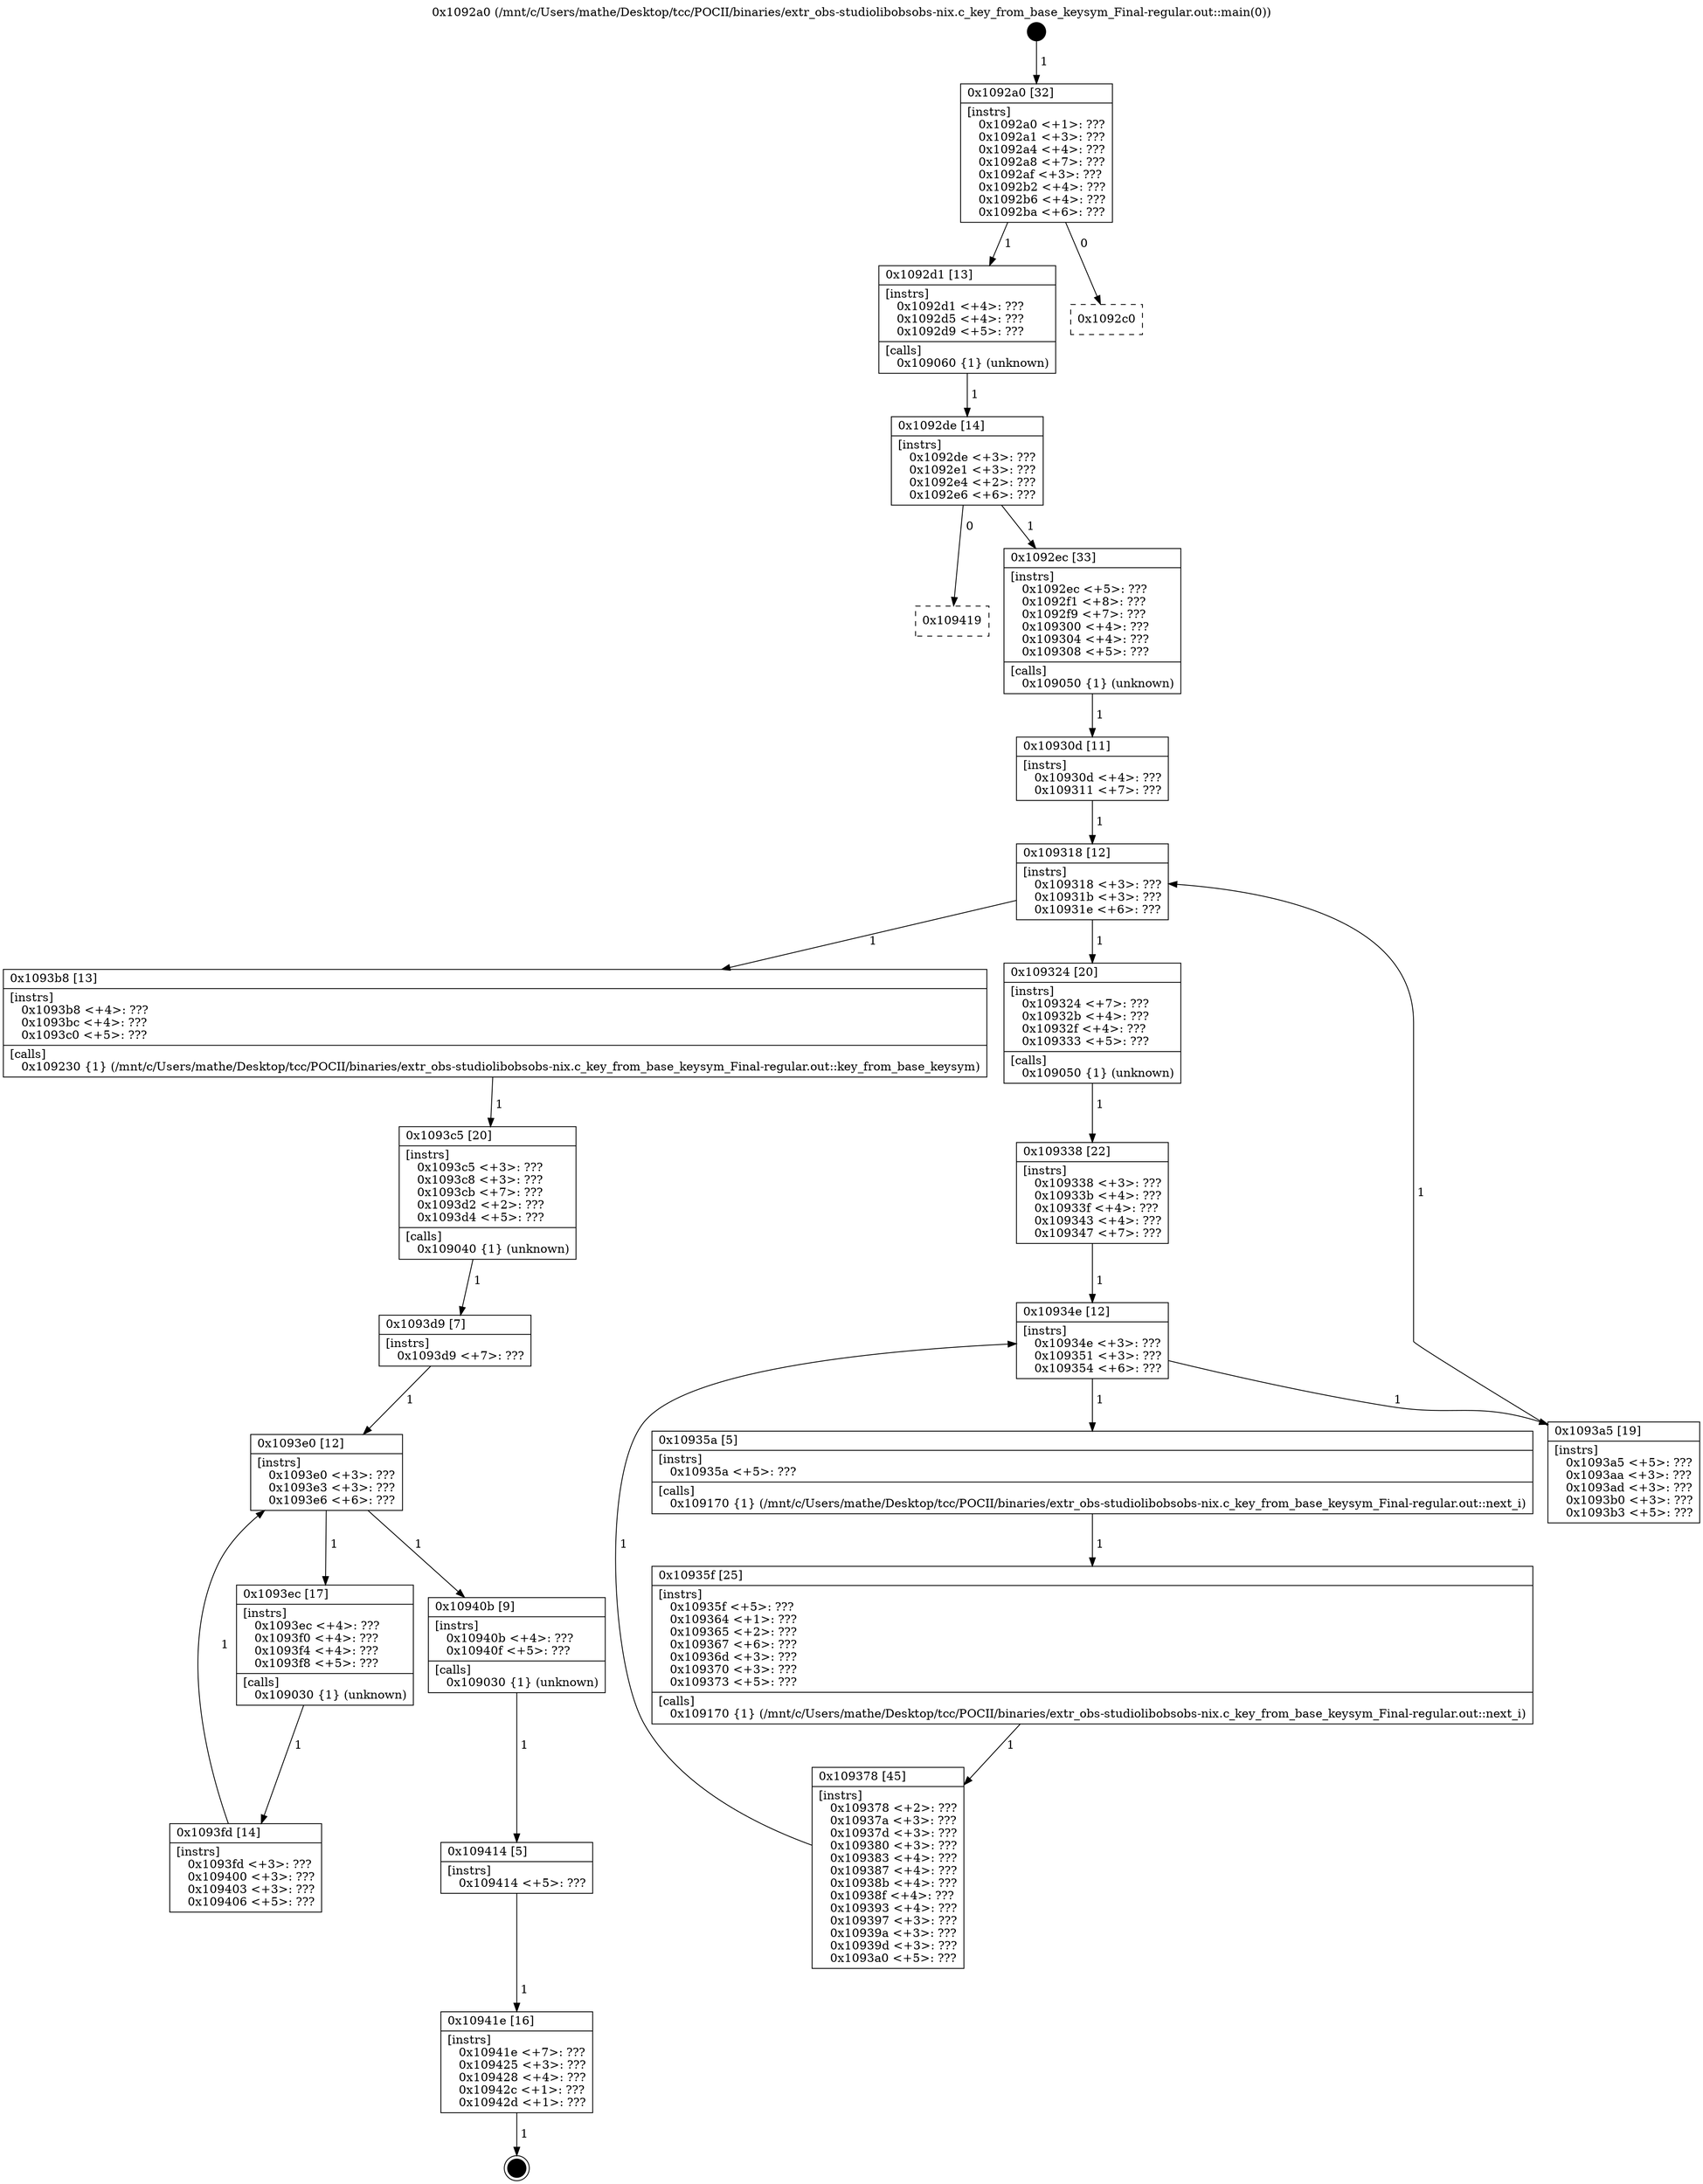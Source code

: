 digraph "0x1092a0" {
  label = "0x1092a0 (/mnt/c/Users/mathe/Desktop/tcc/POCII/binaries/extr_obs-studiolibobsobs-nix.c_key_from_base_keysym_Final-regular.out::main(0))"
  labelloc = "t"
  node[shape=record]

  Entry [label="",width=0.3,height=0.3,shape=circle,fillcolor=black,style=filled]
  "0x1092a0" [label="{
     0x1092a0 [32]\l
     | [instrs]\l
     &nbsp;&nbsp;0x1092a0 \<+1\>: ???\l
     &nbsp;&nbsp;0x1092a1 \<+3\>: ???\l
     &nbsp;&nbsp;0x1092a4 \<+4\>: ???\l
     &nbsp;&nbsp;0x1092a8 \<+7\>: ???\l
     &nbsp;&nbsp;0x1092af \<+3\>: ???\l
     &nbsp;&nbsp;0x1092b2 \<+4\>: ???\l
     &nbsp;&nbsp;0x1092b6 \<+4\>: ???\l
     &nbsp;&nbsp;0x1092ba \<+6\>: ???\l
  }"]
  "0x1092d1" [label="{
     0x1092d1 [13]\l
     | [instrs]\l
     &nbsp;&nbsp;0x1092d1 \<+4\>: ???\l
     &nbsp;&nbsp;0x1092d5 \<+4\>: ???\l
     &nbsp;&nbsp;0x1092d9 \<+5\>: ???\l
     | [calls]\l
     &nbsp;&nbsp;0x109060 \{1\} (unknown)\l
  }"]
  "0x1092c0" [label="{
     0x1092c0\l
  }", style=dashed]
  "0x1092de" [label="{
     0x1092de [14]\l
     | [instrs]\l
     &nbsp;&nbsp;0x1092de \<+3\>: ???\l
     &nbsp;&nbsp;0x1092e1 \<+3\>: ???\l
     &nbsp;&nbsp;0x1092e4 \<+2\>: ???\l
     &nbsp;&nbsp;0x1092e6 \<+6\>: ???\l
  }"]
  "0x109419" [label="{
     0x109419\l
  }", style=dashed]
  "0x1092ec" [label="{
     0x1092ec [33]\l
     | [instrs]\l
     &nbsp;&nbsp;0x1092ec \<+5\>: ???\l
     &nbsp;&nbsp;0x1092f1 \<+8\>: ???\l
     &nbsp;&nbsp;0x1092f9 \<+7\>: ???\l
     &nbsp;&nbsp;0x109300 \<+4\>: ???\l
     &nbsp;&nbsp;0x109304 \<+4\>: ???\l
     &nbsp;&nbsp;0x109308 \<+5\>: ???\l
     | [calls]\l
     &nbsp;&nbsp;0x109050 \{1\} (unknown)\l
  }"]
  Exit [label="",width=0.3,height=0.3,shape=circle,fillcolor=black,style=filled,peripheries=2]
  "0x109318" [label="{
     0x109318 [12]\l
     | [instrs]\l
     &nbsp;&nbsp;0x109318 \<+3\>: ???\l
     &nbsp;&nbsp;0x10931b \<+3\>: ???\l
     &nbsp;&nbsp;0x10931e \<+6\>: ???\l
  }"]
  "0x1093b8" [label="{
     0x1093b8 [13]\l
     | [instrs]\l
     &nbsp;&nbsp;0x1093b8 \<+4\>: ???\l
     &nbsp;&nbsp;0x1093bc \<+4\>: ???\l
     &nbsp;&nbsp;0x1093c0 \<+5\>: ???\l
     | [calls]\l
     &nbsp;&nbsp;0x109230 \{1\} (/mnt/c/Users/mathe/Desktop/tcc/POCII/binaries/extr_obs-studiolibobsobs-nix.c_key_from_base_keysym_Final-regular.out::key_from_base_keysym)\l
  }"]
  "0x109324" [label="{
     0x109324 [20]\l
     | [instrs]\l
     &nbsp;&nbsp;0x109324 \<+7\>: ???\l
     &nbsp;&nbsp;0x10932b \<+4\>: ???\l
     &nbsp;&nbsp;0x10932f \<+4\>: ???\l
     &nbsp;&nbsp;0x109333 \<+5\>: ???\l
     | [calls]\l
     &nbsp;&nbsp;0x109050 \{1\} (unknown)\l
  }"]
  "0x10934e" [label="{
     0x10934e [12]\l
     | [instrs]\l
     &nbsp;&nbsp;0x10934e \<+3\>: ???\l
     &nbsp;&nbsp;0x109351 \<+3\>: ???\l
     &nbsp;&nbsp;0x109354 \<+6\>: ???\l
  }"]
  "0x1093a5" [label="{
     0x1093a5 [19]\l
     | [instrs]\l
     &nbsp;&nbsp;0x1093a5 \<+5\>: ???\l
     &nbsp;&nbsp;0x1093aa \<+3\>: ???\l
     &nbsp;&nbsp;0x1093ad \<+3\>: ???\l
     &nbsp;&nbsp;0x1093b0 \<+3\>: ???\l
     &nbsp;&nbsp;0x1093b3 \<+5\>: ???\l
  }"]
  "0x10935a" [label="{
     0x10935a [5]\l
     | [instrs]\l
     &nbsp;&nbsp;0x10935a \<+5\>: ???\l
     | [calls]\l
     &nbsp;&nbsp;0x109170 \{1\} (/mnt/c/Users/mathe/Desktop/tcc/POCII/binaries/extr_obs-studiolibobsobs-nix.c_key_from_base_keysym_Final-regular.out::next_i)\l
  }"]
  "0x10935f" [label="{
     0x10935f [25]\l
     | [instrs]\l
     &nbsp;&nbsp;0x10935f \<+5\>: ???\l
     &nbsp;&nbsp;0x109364 \<+1\>: ???\l
     &nbsp;&nbsp;0x109365 \<+2\>: ???\l
     &nbsp;&nbsp;0x109367 \<+6\>: ???\l
     &nbsp;&nbsp;0x10936d \<+3\>: ???\l
     &nbsp;&nbsp;0x109370 \<+3\>: ???\l
     &nbsp;&nbsp;0x109373 \<+5\>: ???\l
     | [calls]\l
     &nbsp;&nbsp;0x109170 \{1\} (/mnt/c/Users/mathe/Desktop/tcc/POCII/binaries/extr_obs-studiolibobsobs-nix.c_key_from_base_keysym_Final-regular.out::next_i)\l
  }"]
  "0x109378" [label="{
     0x109378 [45]\l
     | [instrs]\l
     &nbsp;&nbsp;0x109378 \<+2\>: ???\l
     &nbsp;&nbsp;0x10937a \<+3\>: ???\l
     &nbsp;&nbsp;0x10937d \<+3\>: ???\l
     &nbsp;&nbsp;0x109380 \<+3\>: ???\l
     &nbsp;&nbsp;0x109383 \<+4\>: ???\l
     &nbsp;&nbsp;0x109387 \<+4\>: ???\l
     &nbsp;&nbsp;0x10938b \<+4\>: ???\l
     &nbsp;&nbsp;0x10938f \<+4\>: ???\l
     &nbsp;&nbsp;0x109393 \<+4\>: ???\l
     &nbsp;&nbsp;0x109397 \<+3\>: ???\l
     &nbsp;&nbsp;0x10939a \<+3\>: ???\l
     &nbsp;&nbsp;0x10939d \<+3\>: ???\l
     &nbsp;&nbsp;0x1093a0 \<+5\>: ???\l
  }"]
  "0x109338" [label="{
     0x109338 [22]\l
     | [instrs]\l
     &nbsp;&nbsp;0x109338 \<+3\>: ???\l
     &nbsp;&nbsp;0x10933b \<+4\>: ???\l
     &nbsp;&nbsp;0x10933f \<+4\>: ???\l
     &nbsp;&nbsp;0x109343 \<+4\>: ???\l
     &nbsp;&nbsp;0x109347 \<+7\>: ???\l
  }"]
  "0x10941e" [label="{
     0x10941e [16]\l
     | [instrs]\l
     &nbsp;&nbsp;0x10941e \<+7\>: ???\l
     &nbsp;&nbsp;0x109425 \<+3\>: ???\l
     &nbsp;&nbsp;0x109428 \<+4\>: ???\l
     &nbsp;&nbsp;0x10942c \<+1\>: ???\l
     &nbsp;&nbsp;0x10942d \<+1\>: ???\l
  }"]
  "0x10930d" [label="{
     0x10930d [11]\l
     | [instrs]\l
     &nbsp;&nbsp;0x10930d \<+4\>: ???\l
     &nbsp;&nbsp;0x109311 \<+7\>: ???\l
  }"]
  "0x1093c5" [label="{
     0x1093c5 [20]\l
     | [instrs]\l
     &nbsp;&nbsp;0x1093c5 \<+3\>: ???\l
     &nbsp;&nbsp;0x1093c8 \<+3\>: ???\l
     &nbsp;&nbsp;0x1093cb \<+7\>: ???\l
     &nbsp;&nbsp;0x1093d2 \<+2\>: ???\l
     &nbsp;&nbsp;0x1093d4 \<+5\>: ???\l
     | [calls]\l
     &nbsp;&nbsp;0x109040 \{1\} (unknown)\l
  }"]
  "0x1093e0" [label="{
     0x1093e0 [12]\l
     | [instrs]\l
     &nbsp;&nbsp;0x1093e0 \<+3\>: ???\l
     &nbsp;&nbsp;0x1093e3 \<+3\>: ???\l
     &nbsp;&nbsp;0x1093e6 \<+6\>: ???\l
  }"]
  "0x10940b" [label="{
     0x10940b [9]\l
     | [instrs]\l
     &nbsp;&nbsp;0x10940b \<+4\>: ???\l
     &nbsp;&nbsp;0x10940f \<+5\>: ???\l
     | [calls]\l
     &nbsp;&nbsp;0x109030 \{1\} (unknown)\l
  }"]
  "0x1093ec" [label="{
     0x1093ec [17]\l
     | [instrs]\l
     &nbsp;&nbsp;0x1093ec \<+4\>: ???\l
     &nbsp;&nbsp;0x1093f0 \<+4\>: ???\l
     &nbsp;&nbsp;0x1093f4 \<+4\>: ???\l
     &nbsp;&nbsp;0x1093f8 \<+5\>: ???\l
     | [calls]\l
     &nbsp;&nbsp;0x109030 \{1\} (unknown)\l
  }"]
  "0x1093fd" [label="{
     0x1093fd [14]\l
     | [instrs]\l
     &nbsp;&nbsp;0x1093fd \<+3\>: ???\l
     &nbsp;&nbsp;0x109400 \<+3\>: ???\l
     &nbsp;&nbsp;0x109403 \<+3\>: ???\l
     &nbsp;&nbsp;0x109406 \<+5\>: ???\l
  }"]
  "0x1093d9" [label="{
     0x1093d9 [7]\l
     | [instrs]\l
     &nbsp;&nbsp;0x1093d9 \<+7\>: ???\l
  }"]
  "0x109414" [label="{
     0x109414 [5]\l
     | [instrs]\l
     &nbsp;&nbsp;0x109414 \<+5\>: ???\l
  }"]
  Entry -> "0x1092a0" [label=" 1"]
  "0x1092a0" -> "0x1092d1" [label=" 1"]
  "0x1092a0" -> "0x1092c0" [label=" 0"]
  "0x1092d1" -> "0x1092de" [label=" 1"]
  "0x1092de" -> "0x109419" [label=" 0"]
  "0x1092de" -> "0x1092ec" [label=" 1"]
  "0x10941e" -> Exit [label=" 1"]
  "0x1092ec" -> "0x10930d" [label=" 1"]
  "0x109318" -> "0x1093b8" [label=" 1"]
  "0x109318" -> "0x109324" [label=" 1"]
  "0x109324" -> "0x109338" [label=" 1"]
  "0x10934e" -> "0x1093a5" [label=" 1"]
  "0x10934e" -> "0x10935a" [label=" 1"]
  "0x10935a" -> "0x10935f" [label=" 1"]
  "0x10935f" -> "0x109378" [label=" 1"]
  "0x109338" -> "0x10934e" [label=" 1"]
  "0x109378" -> "0x10934e" [label=" 1"]
  "0x109414" -> "0x10941e" [label=" 1"]
  "0x10930d" -> "0x109318" [label=" 1"]
  "0x1093a5" -> "0x109318" [label=" 1"]
  "0x1093b8" -> "0x1093c5" [label=" 1"]
  "0x1093c5" -> "0x1093d9" [label=" 1"]
  "0x1093e0" -> "0x10940b" [label=" 1"]
  "0x1093e0" -> "0x1093ec" [label=" 1"]
  "0x1093ec" -> "0x1093fd" [label=" 1"]
  "0x1093d9" -> "0x1093e0" [label=" 1"]
  "0x1093fd" -> "0x1093e0" [label=" 1"]
  "0x10940b" -> "0x109414" [label=" 1"]
}
